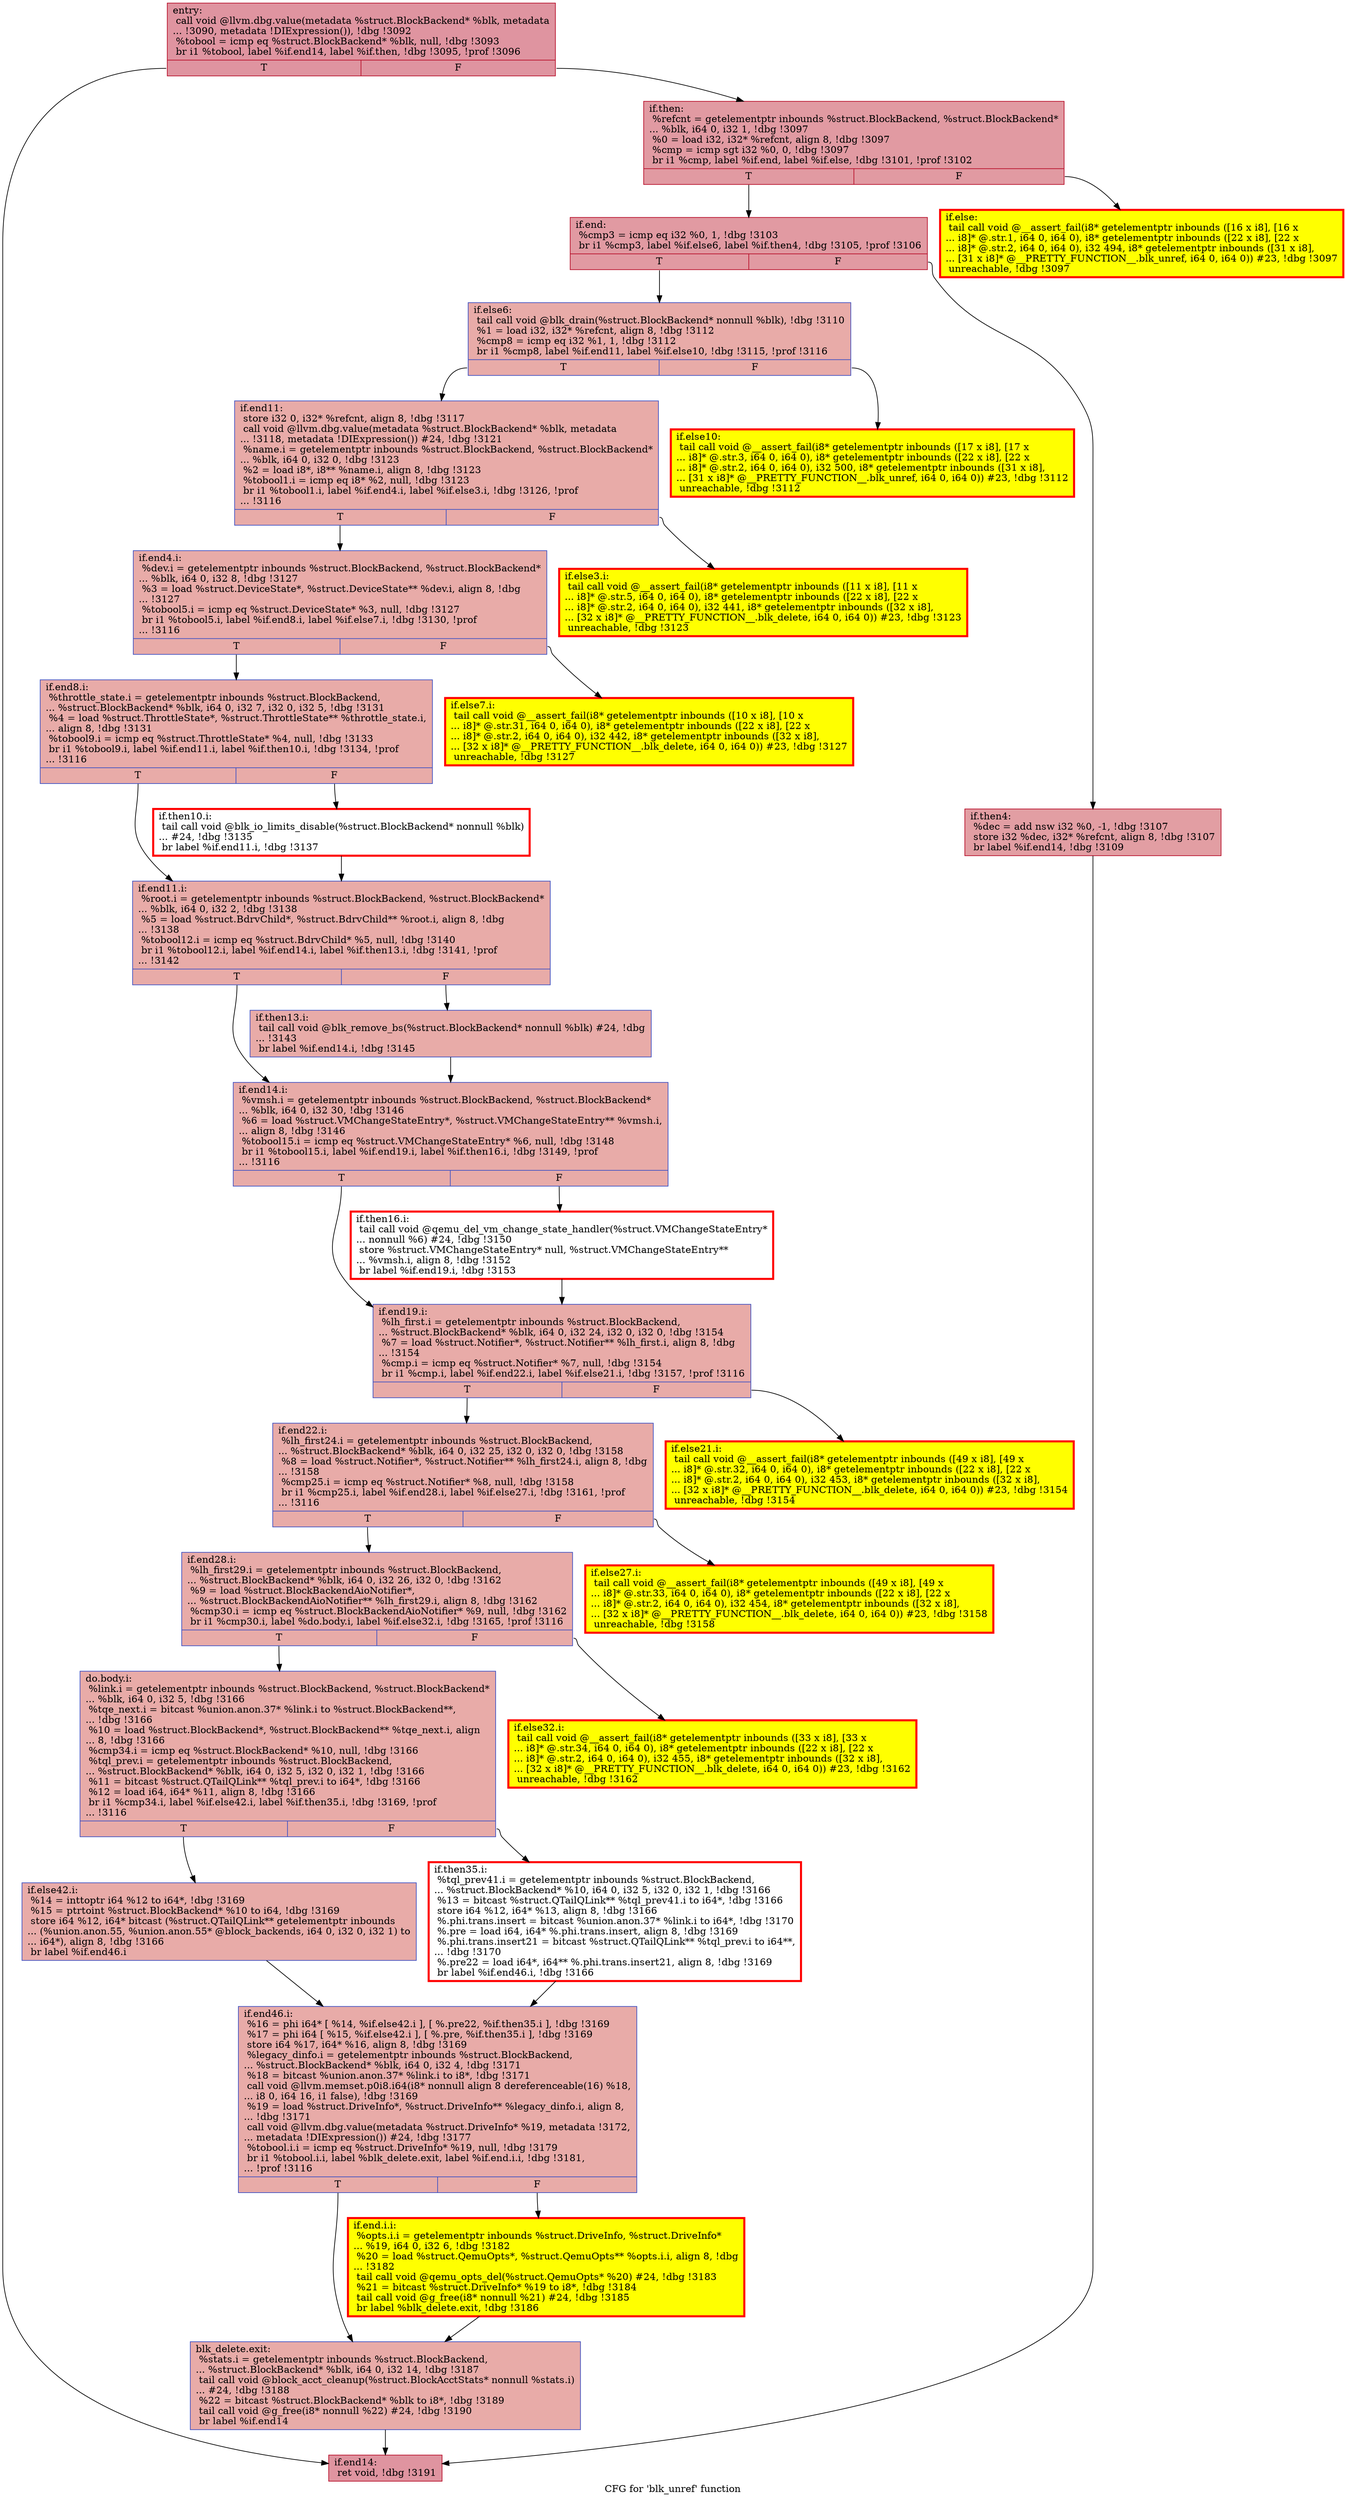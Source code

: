 digraph "CFG for 'blk_unref' function" {
	label="CFG for 'blk_unref' function";

	Node0x55d70fba0590 [shape=record,color="#b70d28ff", style=filled, fillcolor="#b70d2870",label="{entry:\l  call void @llvm.dbg.value(metadata %struct.BlockBackend* %blk, metadata\l... !3090, metadata !DIExpression()), !dbg !3092\l  %tobool = icmp eq %struct.BlockBackend* %blk, null, !dbg !3093\l  br i1 %tobool, label %if.end14, label %if.then, !dbg !3095, !prof !3096\l|{<s0>T|<s1>F}}"];
	Node0x55d70fba0590:s0 -> Node0x55d70fb9e5f0;
	Node0x55d70fba0590:s1 -> Node0x55d70fb9f380;
	Node0x55d70fb9f380 [shape=record,color="#b70d28ff", style=filled, fillcolor="#bb1b2c70",label="{if.then:                                          \l  %refcnt = getelementptr inbounds %struct.BlockBackend, %struct.BlockBackend*\l... %blk, i64 0, i32 1, !dbg !3097\l  %0 = load i32, i32* %refcnt, align 8, !dbg !3097\l  %cmp = icmp sgt i32 %0, 0, !dbg !3097\l  br i1 %cmp, label %if.end, label %if.else, !dbg !3101, !prof !3102\l|{<s0>T|<s1>F}}"];
	Node0x55d70fb9f380:s0 -> Node0x55d70fb28ea0;
	Node0x55d70fb9f380:s1 -> Node0x55d70fb28ef0;
	Node0x55d70fb28ef0 [shape=record,penwidth=3.0, style="filled", color="red", fillcolor="yellow",label="{if.else:                                          \l  tail call void @__assert_fail(i8* getelementptr inbounds ([16 x i8], [16 x\l... i8]* @.str.1, i64 0, i64 0), i8* getelementptr inbounds ([22 x i8], [22 x\l... i8]* @.str.2, i64 0, i64 0), i32 494, i8* getelementptr inbounds ([31 x i8],\l... [31 x i8]* @__PRETTY_FUNCTION__.blk_unref, i64 0, i64 0)) #23, !dbg !3097\l  unreachable, !dbg !3097\l}"];
	Node0x55d70fb28ea0 [shape=record,color="#b70d28ff", style=filled, fillcolor="#bb1b2c70",label="{if.end:                                           \l  %cmp3 = icmp eq i32 %0, 1, !dbg !3103\l  br i1 %cmp3, label %if.else6, label %if.then4, !dbg !3105, !prof !3106\l|{<s0>T|<s1>F}}"];
	Node0x55d70fb28ea0:s0 -> Node0x55d70fba2f60;
	Node0x55d70fb28ea0:s1 -> Node0x55d70fb29570;
	Node0x55d70fb29570 [shape=record,color="#b70d28ff", style=filled, fillcolor="#be242e70",label="{if.then4:                                         \l  %dec = add nsw i32 %0, -1, !dbg !3107\l  store i32 %dec, i32* %refcnt, align 8, !dbg !3107\l  br label %if.end14, !dbg !3109\l}"];
	Node0x55d70fb29570 -> Node0x55d70fb9e5f0;
	Node0x55d70fba2f60 [shape=record,color="#3d50c3ff", style=filled, fillcolor="#cc403a70",label="{if.else6:                                         \l  tail call void @blk_drain(%struct.BlockBackend* nonnull %blk), !dbg !3110\l  %1 = load i32, i32* %refcnt, align 8, !dbg !3112\l  %cmp8 = icmp eq i32 %1, 1, !dbg !3112\l  br i1 %cmp8, label %if.end11, label %if.else10, !dbg !3115, !prof !3116\l|{<s0>T|<s1>F}}"];
	Node0x55d70fba2f60:s0 -> Node0x55d70fb86750;
	Node0x55d70fba2f60:s1 -> Node0x55d70fb867a0;
	Node0x55d70fb867a0 [shape=record,penwidth=3.0, style="filled", color="red", fillcolor="yellow",label="{if.else10:                                        \l  tail call void @__assert_fail(i8* getelementptr inbounds ([17 x i8], [17 x\l... i8]* @.str.3, i64 0, i64 0), i8* getelementptr inbounds ([22 x i8], [22 x\l... i8]* @.str.2, i64 0, i64 0), i32 500, i8* getelementptr inbounds ([31 x i8],\l... [31 x i8]* @__PRETTY_FUNCTION__.blk_unref, i64 0, i64 0)) #23, !dbg !3112\l  unreachable, !dbg !3112\l}"];
	Node0x55d70fb86750 [shape=record,color="#3d50c3ff", style=filled, fillcolor="#cc403a70",label="{if.end11:                                         \l  store i32 0, i32* %refcnt, align 8, !dbg !3117\l  call void @llvm.dbg.value(metadata %struct.BlockBackend* %blk, metadata\l... !3118, metadata !DIExpression()) #24, !dbg !3121\l  %name.i = getelementptr inbounds %struct.BlockBackend, %struct.BlockBackend*\l... %blk, i64 0, i32 0, !dbg !3123\l  %2 = load i8*, i8** %name.i, align 8, !dbg !3123\l  %tobool1.i = icmp eq i8* %2, null, !dbg !3123\l  br i1 %tobool1.i, label %if.end4.i, label %if.else3.i, !dbg !3126, !prof\l... !3116\l|{<s0>T|<s1>F}}"];
	Node0x55d70fb86750:s0 -> Node0x55d70fcfcde0;
	Node0x55d70fb86750:s1 -> Node0x55d70fbf0f10;
	Node0x55d70fbf0f10 [shape=record,penwidth=3.0, style="filled", color="red", fillcolor="yellow",label="{if.else3.i:                                       \l  tail call void @__assert_fail(i8* getelementptr inbounds ([11 x i8], [11 x\l... i8]* @.str.5, i64 0, i64 0), i8* getelementptr inbounds ([22 x i8], [22 x\l... i8]* @.str.2, i64 0, i64 0), i32 441, i8* getelementptr inbounds ([32 x i8],\l... [32 x i8]* @__PRETTY_FUNCTION__.blk_delete, i64 0, i64 0)) #23, !dbg !3123\l  unreachable, !dbg !3123\l}"];
	Node0x55d70fcfcde0 [shape=record,color="#3d50c3ff", style=filled, fillcolor="#cc403a70",label="{if.end4.i:                                        \l  %dev.i = getelementptr inbounds %struct.BlockBackend, %struct.BlockBackend*\l... %blk, i64 0, i32 8, !dbg !3127\l  %3 = load %struct.DeviceState*, %struct.DeviceState** %dev.i, align 8, !dbg\l... !3127\l  %tobool5.i = icmp eq %struct.DeviceState* %3, null, !dbg !3127\l  br i1 %tobool5.i, label %if.end8.i, label %if.else7.i, !dbg !3130, !prof\l... !3116\l|{<s0>T|<s1>F}}"];
	Node0x55d70fcfcde0:s0 -> Node0x55d70fcfd300;
	Node0x55d70fcfcde0:s1 -> Node0x55d70fe26150;
	Node0x55d70fe26150 [shape=record,penwidth=3.0, style="filled", color="red", fillcolor="yellow",label="{if.else7.i:                                       \l  tail call void @__assert_fail(i8* getelementptr inbounds ([10 x i8], [10 x\l... i8]* @.str.31, i64 0, i64 0), i8* getelementptr inbounds ([22 x i8], [22 x\l... i8]* @.str.2, i64 0, i64 0), i32 442, i8* getelementptr inbounds ([32 x i8],\l... [32 x i8]* @__PRETTY_FUNCTION__.blk_delete, i64 0, i64 0)) #23, !dbg !3127\l  unreachable, !dbg !3127\l}"];
	Node0x55d70fcfd300 [shape=record,color="#3d50c3ff", style=filled, fillcolor="#cc403a70",label="{if.end8.i:                                        \l  %throttle_state.i = getelementptr inbounds %struct.BlockBackend,\l... %struct.BlockBackend* %blk, i64 0, i32 7, i32 0, i32 5, !dbg !3131\l  %4 = load %struct.ThrottleState*, %struct.ThrottleState** %throttle_state.i,\l... align 8, !dbg !3131\l  %tobool9.i = icmp eq %struct.ThrottleState* %4, null, !dbg !3133\l  br i1 %tobool9.i, label %if.end11.i, label %if.then10.i, !dbg !3134, !prof\l... !3116\l|{<s0>T|<s1>F}}"];
	Node0x55d70fcfd300:s0 -> Node0x55d70fa951a0;
	Node0x55d70fcfd300:s1 -> Node0x55d70fcae500;
	Node0x55d70fcae500 [shape=record,penwidth=3.0, color="red",label="{if.then10.i:                                      \l  tail call void @blk_io_limits_disable(%struct.BlockBackend* nonnull %blk)\l... #24, !dbg !3135\l  br label %if.end11.i, !dbg !3137\l}"];
	Node0x55d70fcae500 -> Node0x55d70fa951a0;
	Node0x55d70fa951a0 [shape=record,color="#3d50c3ff", style=filled, fillcolor="#cc403a70",label="{if.end11.i:                                       \l  %root.i = getelementptr inbounds %struct.BlockBackend, %struct.BlockBackend*\l... %blk, i64 0, i32 2, !dbg !3138\l  %5 = load %struct.BdrvChild*, %struct.BdrvChild** %root.i, align 8, !dbg\l... !3138\l  %tobool12.i = icmp eq %struct.BdrvChild* %5, null, !dbg !3140\l  br i1 %tobool12.i, label %if.end14.i, label %if.then13.i, !dbg !3141, !prof\l... !3142\l|{<s0>T|<s1>F}}"];
	Node0x55d70fa951a0:s0 -> Node0x55d70fea3740;
	Node0x55d70fa951a0:s1 -> Node0x55d70fd41d20;
	Node0x55d70fd41d20 [shape=record,color="#3d50c3ff", style=filled, fillcolor="#cc403a70",label="{if.then13.i:                                      \l  tail call void @blk_remove_bs(%struct.BlockBackend* nonnull %blk) #24, !dbg\l... !3143\l  br label %if.end14.i, !dbg !3145\l}"];
	Node0x55d70fd41d20 -> Node0x55d70fea3740;
	Node0x55d70fea3740 [shape=record,color="#3d50c3ff", style=filled, fillcolor="#cc403a70",label="{if.end14.i:                                       \l  %vmsh.i = getelementptr inbounds %struct.BlockBackend, %struct.BlockBackend*\l... %blk, i64 0, i32 30, !dbg !3146\l  %6 = load %struct.VMChangeStateEntry*, %struct.VMChangeStateEntry** %vmsh.i,\l... align 8, !dbg !3146\l  %tobool15.i = icmp eq %struct.VMChangeStateEntry* %6, null, !dbg !3148\l  br i1 %tobool15.i, label %if.end19.i, label %if.then16.i, !dbg !3149, !prof\l... !3116\l|{<s0>T|<s1>F}}"];
	Node0x55d70fea3740:s0 -> Node0x55d70fcdc000;
	Node0x55d70fea3740:s1 -> Node0x55d70fea4410;
	Node0x55d70fea4410 [shape=record,penwidth=3.0, color="red",label="{if.then16.i:                                      \l  tail call void @qemu_del_vm_change_state_handler(%struct.VMChangeStateEntry*\l... nonnull %6) #24, !dbg !3150\l  store %struct.VMChangeStateEntry* null, %struct.VMChangeStateEntry**\l... %vmsh.i, align 8, !dbg !3152\l  br label %if.end19.i, !dbg !3153\l}"];
	Node0x55d70fea4410 -> Node0x55d70fcdc000;
	Node0x55d70fcdc000 [shape=record,color="#3d50c3ff", style=filled, fillcolor="#cc403a70",label="{if.end19.i:                                       \l  %lh_first.i = getelementptr inbounds %struct.BlockBackend,\l... %struct.BlockBackend* %blk, i64 0, i32 24, i32 0, i32 0, !dbg !3154\l  %7 = load %struct.Notifier*, %struct.Notifier** %lh_first.i, align 8, !dbg\l... !3154\l  %cmp.i = icmp eq %struct.Notifier* %7, null, !dbg !3154\l  br i1 %cmp.i, label %if.end22.i, label %if.else21.i, !dbg !3157, !prof !3116\l|{<s0>T|<s1>F}}"];
	Node0x55d70fcdc000:s0 -> Node0x55d70fea4e40;
	Node0x55d70fcdc000:s1 -> Node0x55d70fea0300;
	Node0x55d70fea0300 [shape=record,penwidth=3.0, style="filled", color="red", fillcolor="yellow",label="{if.else21.i:                                      \l  tail call void @__assert_fail(i8* getelementptr inbounds ([49 x i8], [49 x\l... i8]* @.str.32, i64 0, i64 0), i8* getelementptr inbounds ([22 x i8], [22 x\l... i8]* @.str.2, i64 0, i64 0), i32 453, i8* getelementptr inbounds ([32 x i8],\l... [32 x i8]* @__PRETTY_FUNCTION__.blk_delete, i64 0, i64 0)) #23, !dbg !3154\l  unreachable, !dbg !3154\l}"];
	Node0x55d70fea4e40 [shape=record,color="#3d50c3ff", style=filled, fillcolor="#cc403a70",label="{if.end22.i:                                       \l  %lh_first24.i = getelementptr inbounds %struct.BlockBackend,\l... %struct.BlockBackend* %blk, i64 0, i32 25, i32 0, i32 0, !dbg !3158\l  %8 = load %struct.Notifier*, %struct.Notifier** %lh_first24.i, align 8, !dbg\l... !3158\l  %cmp25.i = icmp eq %struct.Notifier* %8, null, !dbg !3158\l  br i1 %cmp25.i, label %if.end28.i, label %if.else27.i, !dbg !3161, !prof\l... !3116\l|{<s0>T|<s1>F}}"];
	Node0x55d70fea4e40:s0 -> Node0x55d70fbe6cc0;
	Node0x55d70fea4e40:s1 -> Node0x55d70fd79b00;
	Node0x55d70fd79b00 [shape=record,penwidth=3.0, style="filled", color="red", fillcolor="yellow",label="{if.else27.i:                                      \l  tail call void @__assert_fail(i8* getelementptr inbounds ([49 x i8], [49 x\l... i8]* @.str.33, i64 0, i64 0), i8* getelementptr inbounds ([22 x i8], [22 x\l... i8]* @.str.2, i64 0, i64 0), i32 454, i8* getelementptr inbounds ([32 x i8],\l... [32 x i8]* @__PRETTY_FUNCTION__.blk_delete, i64 0, i64 0)) #23, !dbg !3158\l  unreachable, !dbg !3158\l}"];
	Node0x55d70fbe6cc0 [shape=record,color="#3d50c3ff", style=filled, fillcolor="#cc403a70",label="{if.end28.i:                                       \l  %lh_first29.i = getelementptr inbounds %struct.BlockBackend,\l... %struct.BlockBackend* %blk, i64 0, i32 26, i32 0, !dbg !3162\l  %9 = load %struct.BlockBackendAioNotifier*,\l... %struct.BlockBackendAioNotifier** %lh_first29.i, align 8, !dbg !3162\l  %cmp30.i = icmp eq %struct.BlockBackendAioNotifier* %9, null, !dbg !3162\l  br i1 %cmp30.i, label %do.body.i, label %if.else32.i, !dbg !3165, !prof !3116\l|{<s0>T|<s1>F}}"];
	Node0x55d70fbe6cc0:s0 -> Node0x55d70fea79c0;
	Node0x55d70fbe6cc0:s1 -> Node0x55d70fdbadd0;
	Node0x55d70fdbadd0 [shape=record,penwidth=3.0, style="filled", color="red", fillcolor="yellow",label="{if.else32.i:                                      \l  tail call void @__assert_fail(i8* getelementptr inbounds ([33 x i8], [33 x\l... i8]* @.str.34, i64 0, i64 0), i8* getelementptr inbounds ([22 x i8], [22 x\l... i8]* @.str.2, i64 0, i64 0), i32 455, i8* getelementptr inbounds ([32 x i8],\l... [32 x i8]* @__PRETTY_FUNCTION__.blk_delete, i64 0, i64 0)) #23, !dbg !3162\l  unreachable, !dbg !3162\l}"];
	Node0x55d70fea79c0 [shape=record,color="#3d50c3ff", style=filled, fillcolor="#cc403a70",label="{do.body.i:                                        \l  %link.i = getelementptr inbounds %struct.BlockBackend, %struct.BlockBackend*\l... %blk, i64 0, i32 5, !dbg !3166\l  %tqe_next.i = bitcast %union.anon.37* %link.i to %struct.BlockBackend**,\l... !dbg !3166\l  %10 = load %struct.BlockBackend*, %struct.BlockBackend** %tqe_next.i, align\l... 8, !dbg !3166\l  %cmp34.i = icmp eq %struct.BlockBackend* %10, null, !dbg !3166\l  %tql_prev.i = getelementptr inbounds %struct.BlockBackend,\l... %struct.BlockBackend* %blk, i64 0, i32 5, i32 0, i32 1, !dbg !3166\l  %11 = bitcast %struct.QTailQLink** %tql_prev.i to i64*, !dbg !3166\l  %12 = load i64, i64* %11, align 8, !dbg !3166\l  br i1 %cmp34.i, label %if.else42.i, label %if.then35.i, !dbg !3169, !prof\l... !3116\l|{<s0>T|<s1>F}}"];
	Node0x55d70fea79c0:s0 -> Node0x55d70fd917b0;
	Node0x55d70fea79c0:s1 -> Node0x55d70fd7fa60;
	Node0x55d70fd7fa60 [shape=record,penwidth=3.0, color="red",label="{if.then35.i:                                      \l  %tql_prev41.i = getelementptr inbounds %struct.BlockBackend,\l... %struct.BlockBackend* %10, i64 0, i32 5, i32 0, i32 1, !dbg !3166\l  %13 = bitcast %struct.QTailQLink** %tql_prev41.i to i64*, !dbg !3166\l  store i64 %12, i64* %13, align 8, !dbg !3166\l  %.phi.trans.insert = bitcast %union.anon.37* %link.i to i64*, !dbg !3170\l  %.pre = load i64, i64* %.phi.trans.insert, align 8, !dbg !3169\l  %.phi.trans.insert21 = bitcast %struct.QTailQLink** %tql_prev.i to i64**,\l... !dbg !3170\l  %.pre22 = load i64*, i64** %.phi.trans.insert21, align 8, !dbg !3169\l  br label %if.end46.i, !dbg !3166\l}"];
	Node0x55d70fd7fa60 -> Node0x55d70fda49f0;
	Node0x55d70fd917b0 [shape=record,color="#3d50c3ff", style=filled, fillcolor="#cc403a70",label="{if.else42.i:                                      \l  %14 = inttoptr i64 %12 to i64*, !dbg !3169\l  %15 = ptrtoint %struct.BlockBackend* %10 to i64, !dbg !3169\l  store i64 %12, i64* bitcast (%struct.QTailQLink** getelementptr inbounds\l... (%union.anon.55, %union.anon.55* @block_backends, i64 0, i32 0, i32 1) to\l... i64*), align 8, !dbg !3166\l  br label %if.end46.i\l}"];
	Node0x55d70fd917b0 -> Node0x55d70fda49f0;
	Node0x55d70fda49f0 [shape=record,color="#3d50c3ff", style=filled, fillcolor="#cc403a70",label="{if.end46.i:                                       \l  %16 = phi i64* [ %14, %if.else42.i ], [ %.pre22, %if.then35.i ], !dbg !3169\l  %17 = phi i64 [ %15, %if.else42.i ], [ %.pre, %if.then35.i ], !dbg !3169\l  store i64 %17, i64* %16, align 8, !dbg !3169\l  %legacy_dinfo.i = getelementptr inbounds %struct.BlockBackend,\l... %struct.BlockBackend* %blk, i64 0, i32 4, !dbg !3171\l  %18 = bitcast %union.anon.37* %link.i to i8*, !dbg !3171\l  call void @llvm.memset.p0i8.i64(i8* nonnull align 8 dereferenceable(16) %18,\l... i8 0, i64 16, i1 false), !dbg !3169\l  %19 = load %struct.DriveInfo*, %struct.DriveInfo** %legacy_dinfo.i, align 8,\l... !dbg !3171\l  call void @llvm.dbg.value(metadata %struct.DriveInfo* %19, metadata !3172,\l... metadata !DIExpression()) #24, !dbg !3177\l  %tobool.i.i = icmp eq %struct.DriveInfo* %19, null, !dbg !3179\l  br i1 %tobool.i.i, label %blk_delete.exit, label %if.end.i.i, !dbg !3181,\l... !prof !3116\l|{<s0>T|<s1>F}}"];
	Node0x55d70fda49f0:s0 -> Node0x55d70fea3c60;
	Node0x55d70fda49f0:s1 -> Node0x55d70fd96530;
	Node0x55d70fd96530 [shape=record,penwidth=3.0, style="filled", color="red", fillcolor="yellow",label="{if.end.i.i:                                       \l  %opts.i.i = getelementptr inbounds %struct.DriveInfo, %struct.DriveInfo*\l... %19, i64 0, i32 6, !dbg !3182\l  %20 = load %struct.QemuOpts*, %struct.QemuOpts** %opts.i.i, align 8, !dbg\l... !3182\l  tail call void @qemu_opts_del(%struct.QemuOpts* %20) #24, !dbg !3183\l  %21 = bitcast %struct.DriveInfo* %19 to i8*, !dbg !3184\l  tail call void @g_free(i8* nonnull %21) #24, !dbg !3185\l  br label %blk_delete.exit, !dbg !3186\l}"];
	Node0x55d70fd96530 -> Node0x55d70fea3c60;
	Node0x55d70fea3c60 [shape=record,color="#3d50c3ff", style=filled, fillcolor="#cc403a70",label="{blk_delete.exit:                                  \l  %stats.i = getelementptr inbounds %struct.BlockBackend,\l... %struct.BlockBackend* %blk, i64 0, i32 14, !dbg !3187\l  tail call void @block_acct_cleanup(%struct.BlockAcctStats* nonnull %stats.i)\l... #24, !dbg !3188\l  %22 = bitcast %struct.BlockBackend* %blk to i8*, !dbg !3189\l  tail call void @g_free(i8* nonnull %22) #24, !dbg !3190\l  br label %if.end14\l}"];
	Node0x55d70fea3c60 -> Node0x55d70fb9e5f0;
	Node0x55d70fb9e5f0 [shape=record,color="#b70d28ff", style=filled, fillcolor="#b70d2870",label="{if.end14:                                         \l  ret void, !dbg !3191\l}"];
}
